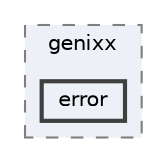 digraph "lib/error/include/genixx/error"
{
 // LATEX_PDF_SIZE
  bgcolor="transparent";
  edge [fontname=Helvetica,fontsize=10,labelfontname=Helvetica,labelfontsize=10];
  node [fontname=Helvetica,fontsize=10,shape=box,height=0.2,width=0.4];
  compound=true
  subgraph clusterdir_6eef1a2a90a07263d71c2b8c3d4f6c07 {
    graph [ bgcolor="#edf0f7", pencolor="grey50", label="genixx", fontname=Helvetica,fontsize=10 style="filled,dashed", URL="dir_6eef1a2a90a07263d71c2b8c3d4f6c07.html",tooltip=""]
  dir_076ab0e9892d9b3317245b052b00942f [label="error", fillcolor="#edf0f7", color="grey25", style="filled,bold", URL="dir_076ab0e9892d9b3317245b052b00942f.html",tooltip=""];
  }
}
